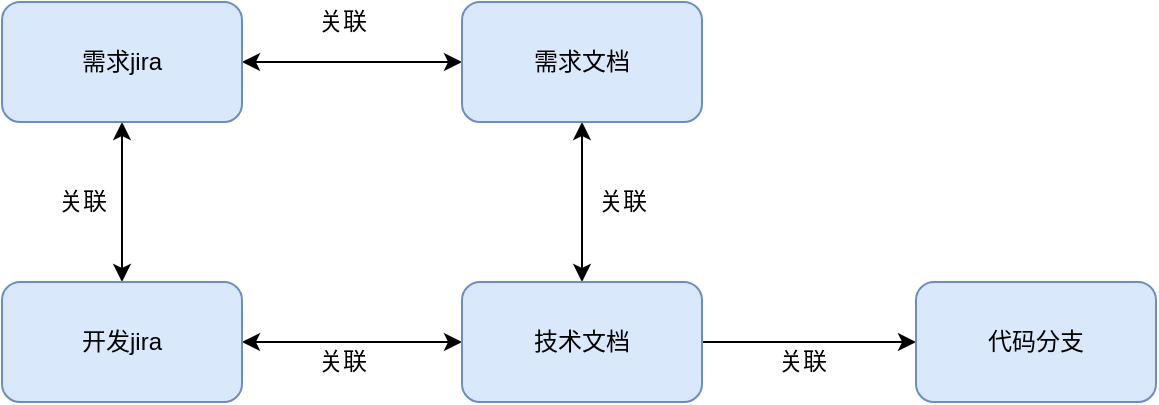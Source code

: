 <mxfile version="13.1.3" type="github">
  <diagram id="R1Z05BGr4TgSDHtd-65_" name="Page-1">
    <mxGraphModel dx="906" dy="590" grid="1" gridSize="10" guides="1" tooltips="1" connect="1" arrows="1" fold="1" page="1" pageScale="1" pageWidth="827" pageHeight="1169" math="0" shadow="0">
      <root>
        <mxCell id="0" />
        <mxCell id="1" parent="0" />
        <mxCell id="YicJnZiJMWdcynEzoA1y-6" style="edgeStyle=orthogonalEdgeStyle;rounded=0;orthogonalLoop=1;jettySize=auto;html=1;entryX=0;entryY=0.5;entryDx=0;entryDy=0;startArrow=classic;startFill=1;" edge="1" parent="1" source="YicJnZiJMWdcynEzoA1y-1" target="YicJnZiJMWdcynEzoA1y-2">
          <mxGeometry relative="1" as="geometry" />
        </mxCell>
        <mxCell id="YicJnZiJMWdcynEzoA1y-8" style="edgeStyle=orthogonalEdgeStyle;rounded=0;orthogonalLoop=1;jettySize=auto;html=1;entryX=0.5;entryY=0;entryDx=0;entryDy=0;startArrow=classic;startFill=1;" edge="1" parent="1" source="YicJnZiJMWdcynEzoA1y-1" target="YicJnZiJMWdcynEzoA1y-3">
          <mxGeometry relative="1" as="geometry" />
        </mxCell>
        <mxCell id="YicJnZiJMWdcynEzoA1y-1" value="需求jira" style="rounded=1;whiteSpace=wrap;html=1;fillColor=#dae8fc;strokeColor=#6c8ebf;" vertex="1" parent="1">
          <mxGeometry x="180" y="80" width="120" height="60" as="geometry" />
        </mxCell>
        <mxCell id="YicJnZiJMWdcynEzoA1y-14" style="edgeStyle=orthogonalEdgeStyle;rounded=0;orthogonalLoop=1;jettySize=auto;html=1;entryX=0.5;entryY=0;entryDx=0;entryDy=0;startArrow=classic;startFill=1;" edge="1" parent="1" source="YicJnZiJMWdcynEzoA1y-2" target="YicJnZiJMWdcynEzoA1y-4">
          <mxGeometry relative="1" as="geometry" />
        </mxCell>
        <mxCell id="YicJnZiJMWdcynEzoA1y-2" value="需求文档" style="rounded=1;whiteSpace=wrap;html=1;fillColor=#dae8fc;strokeColor=#6c8ebf;" vertex="1" parent="1">
          <mxGeometry x="410" y="80" width="120" height="60" as="geometry" />
        </mxCell>
        <mxCell id="YicJnZiJMWdcynEzoA1y-10" style="edgeStyle=orthogonalEdgeStyle;rounded=0;orthogonalLoop=1;jettySize=auto;html=1;entryX=0;entryY=0.5;entryDx=0;entryDy=0;startArrow=classic;startFill=1;" edge="1" parent="1" source="YicJnZiJMWdcynEzoA1y-3" target="YicJnZiJMWdcynEzoA1y-4">
          <mxGeometry relative="1" as="geometry" />
        </mxCell>
        <mxCell id="YicJnZiJMWdcynEzoA1y-3" value="开发jira" style="rounded=1;whiteSpace=wrap;html=1;fillColor=#dae8fc;strokeColor=#6c8ebf;" vertex="1" parent="1">
          <mxGeometry x="180" y="220" width="120" height="60" as="geometry" />
        </mxCell>
        <mxCell id="YicJnZiJMWdcynEzoA1y-12" style="edgeStyle=orthogonalEdgeStyle;rounded=0;orthogonalLoop=1;jettySize=auto;html=1;entryX=0;entryY=0.5;entryDx=0;entryDy=0;startArrow=none;startFill=0;" edge="1" parent="1" source="YicJnZiJMWdcynEzoA1y-4" target="YicJnZiJMWdcynEzoA1y-5">
          <mxGeometry relative="1" as="geometry" />
        </mxCell>
        <mxCell id="YicJnZiJMWdcynEzoA1y-4" value="技术文档" style="rounded=1;whiteSpace=wrap;html=1;fillColor=#dae8fc;strokeColor=#6c8ebf;" vertex="1" parent="1">
          <mxGeometry x="410" y="220" width="120" height="60" as="geometry" />
        </mxCell>
        <mxCell id="YicJnZiJMWdcynEzoA1y-5" value="代码分支" style="rounded=1;whiteSpace=wrap;html=1;fillColor=#dae8fc;strokeColor=#6c8ebf;" vertex="1" parent="1">
          <mxGeometry x="637" y="220" width="120" height="60" as="geometry" />
        </mxCell>
        <mxCell id="YicJnZiJMWdcynEzoA1y-7" value="关联" style="text;html=1;align=center;verticalAlign=middle;resizable=0;points=[];autosize=1;" vertex="1" parent="1">
          <mxGeometry x="330" y="80" width="40" height="20" as="geometry" />
        </mxCell>
        <mxCell id="YicJnZiJMWdcynEzoA1y-9" value="关联" style="text;html=1;align=center;verticalAlign=middle;resizable=0;points=[];autosize=1;" vertex="1" parent="1">
          <mxGeometry x="200" y="170" width="40" height="20" as="geometry" />
        </mxCell>
        <mxCell id="YicJnZiJMWdcynEzoA1y-11" value="关联" style="text;html=1;align=center;verticalAlign=middle;resizable=0;points=[];autosize=1;" vertex="1" parent="1">
          <mxGeometry x="330" y="250" width="40" height="20" as="geometry" />
        </mxCell>
        <mxCell id="YicJnZiJMWdcynEzoA1y-13" value="关联" style="text;html=1;align=center;verticalAlign=middle;resizable=0;points=[];autosize=1;" vertex="1" parent="1">
          <mxGeometry x="560" y="250" width="40" height="20" as="geometry" />
        </mxCell>
        <mxCell id="YicJnZiJMWdcynEzoA1y-15" value="关联" style="text;html=1;align=center;verticalAlign=middle;resizable=0;points=[];autosize=1;" vertex="1" parent="1">
          <mxGeometry x="470" y="170" width="40" height="20" as="geometry" />
        </mxCell>
      </root>
    </mxGraphModel>
  </diagram>
</mxfile>
